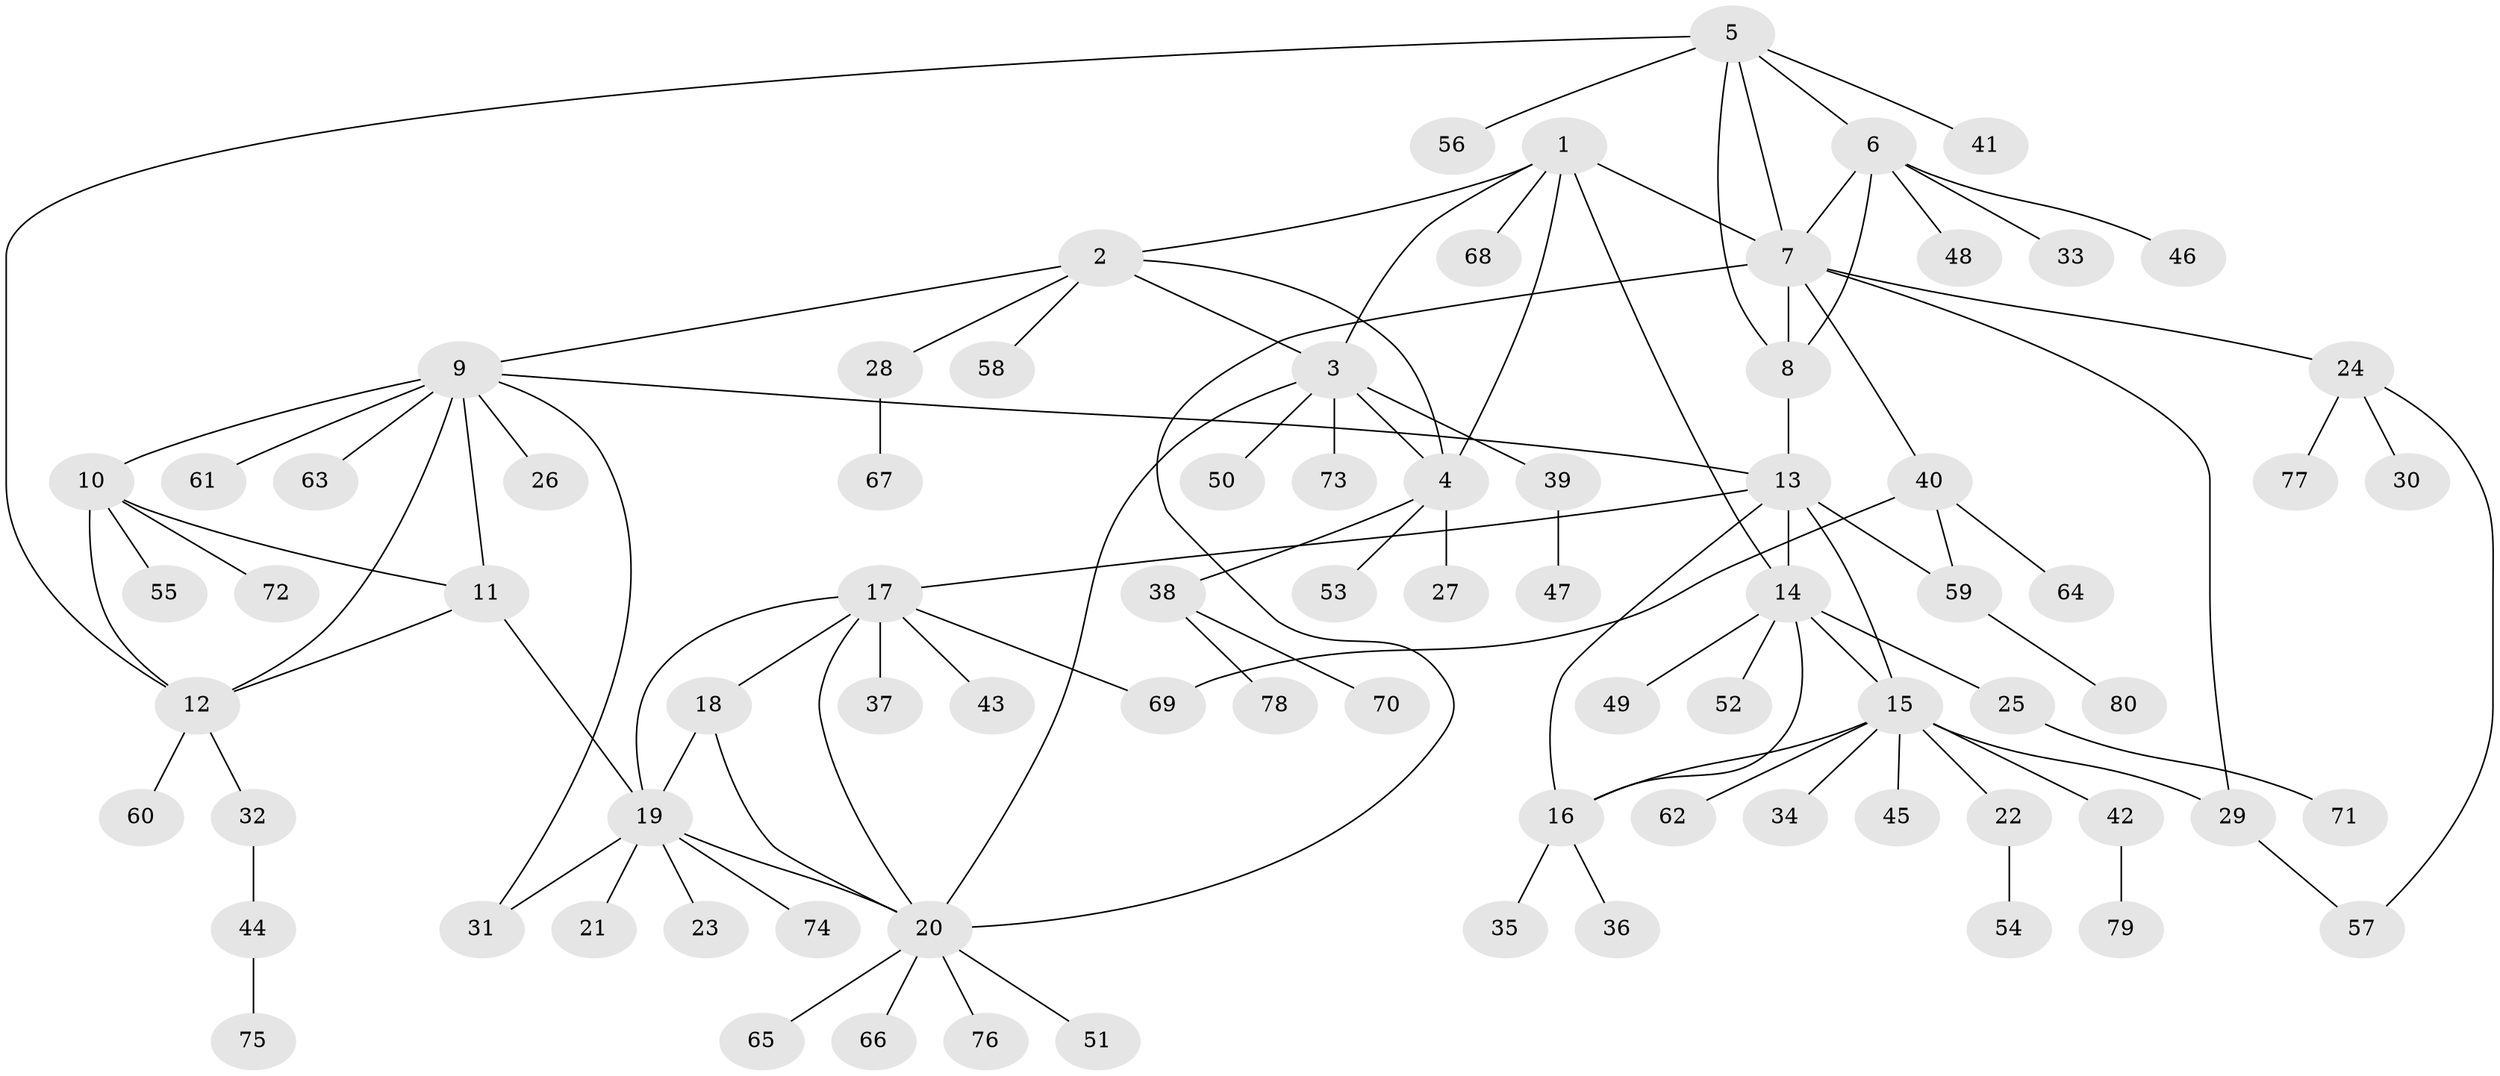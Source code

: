 // Generated by graph-tools (version 1.1) at 2025/50/03/09/25 03:50:35]
// undirected, 80 vertices, 105 edges
graph export_dot {
graph [start="1"]
  node [color=gray90,style=filled];
  1;
  2;
  3;
  4;
  5;
  6;
  7;
  8;
  9;
  10;
  11;
  12;
  13;
  14;
  15;
  16;
  17;
  18;
  19;
  20;
  21;
  22;
  23;
  24;
  25;
  26;
  27;
  28;
  29;
  30;
  31;
  32;
  33;
  34;
  35;
  36;
  37;
  38;
  39;
  40;
  41;
  42;
  43;
  44;
  45;
  46;
  47;
  48;
  49;
  50;
  51;
  52;
  53;
  54;
  55;
  56;
  57;
  58;
  59;
  60;
  61;
  62;
  63;
  64;
  65;
  66;
  67;
  68;
  69;
  70;
  71;
  72;
  73;
  74;
  75;
  76;
  77;
  78;
  79;
  80;
  1 -- 2;
  1 -- 3;
  1 -- 4;
  1 -- 7;
  1 -- 14;
  1 -- 68;
  2 -- 3;
  2 -- 4;
  2 -- 9;
  2 -- 28;
  2 -- 58;
  3 -- 4;
  3 -- 20;
  3 -- 39;
  3 -- 50;
  3 -- 73;
  4 -- 27;
  4 -- 38;
  4 -- 53;
  5 -- 6;
  5 -- 7;
  5 -- 8;
  5 -- 12;
  5 -- 41;
  5 -- 56;
  6 -- 7;
  6 -- 8;
  6 -- 33;
  6 -- 46;
  6 -- 48;
  7 -- 8;
  7 -- 20;
  7 -- 24;
  7 -- 29;
  7 -- 40;
  8 -- 13;
  9 -- 10;
  9 -- 11;
  9 -- 12;
  9 -- 13;
  9 -- 26;
  9 -- 31;
  9 -- 61;
  9 -- 63;
  10 -- 11;
  10 -- 12;
  10 -- 55;
  10 -- 72;
  11 -- 12;
  11 -- 19;
  12 -- 32;
  12 -- 60;
  13 -- 14;
  13 -- 15;
  13 -- 16;
  13 -- 17;
  13 -- 59;
  14 -- 15;
  14 -- 16;
  14 -- 25;
  14 -- 49;
  14 -- 52;
  15 -- 16;
  15 -- 22;
  15 -- 29;
  15 -- 34;
  15 -- 42;
  15 -- 45;
  15 -- 62;
  16 -- 35;
  16 -- 36;
  17 -- 18;
  17 -- 19;
  17 -- 20;
  17 -- 37;
  17 -- 43;
  17 -- 69;
  18 -- 19;
  18 -- 20;
  19 -- 20;
  19 -- 21;
  19 -- 23;
  19 -- 31;
  19 -- 74;
  20 -- 51;
  20 -- 65;
  20 -- 66;
  20 -- 76;
  22 -- 54;
  24 -- 30;
  24 -- 57;
  24 -- 77;
  25 -- 71;
  28 -- 67;
  29 -- 57;
  32 -- 44;
  38 -- 70;
  38 -- 78;
  39 -- 47;
  40 -- 59;
  40 -- 64;
  40 -- 69;
  42 -- 79;
  44 -- 75;
  59 -- 80;
}
